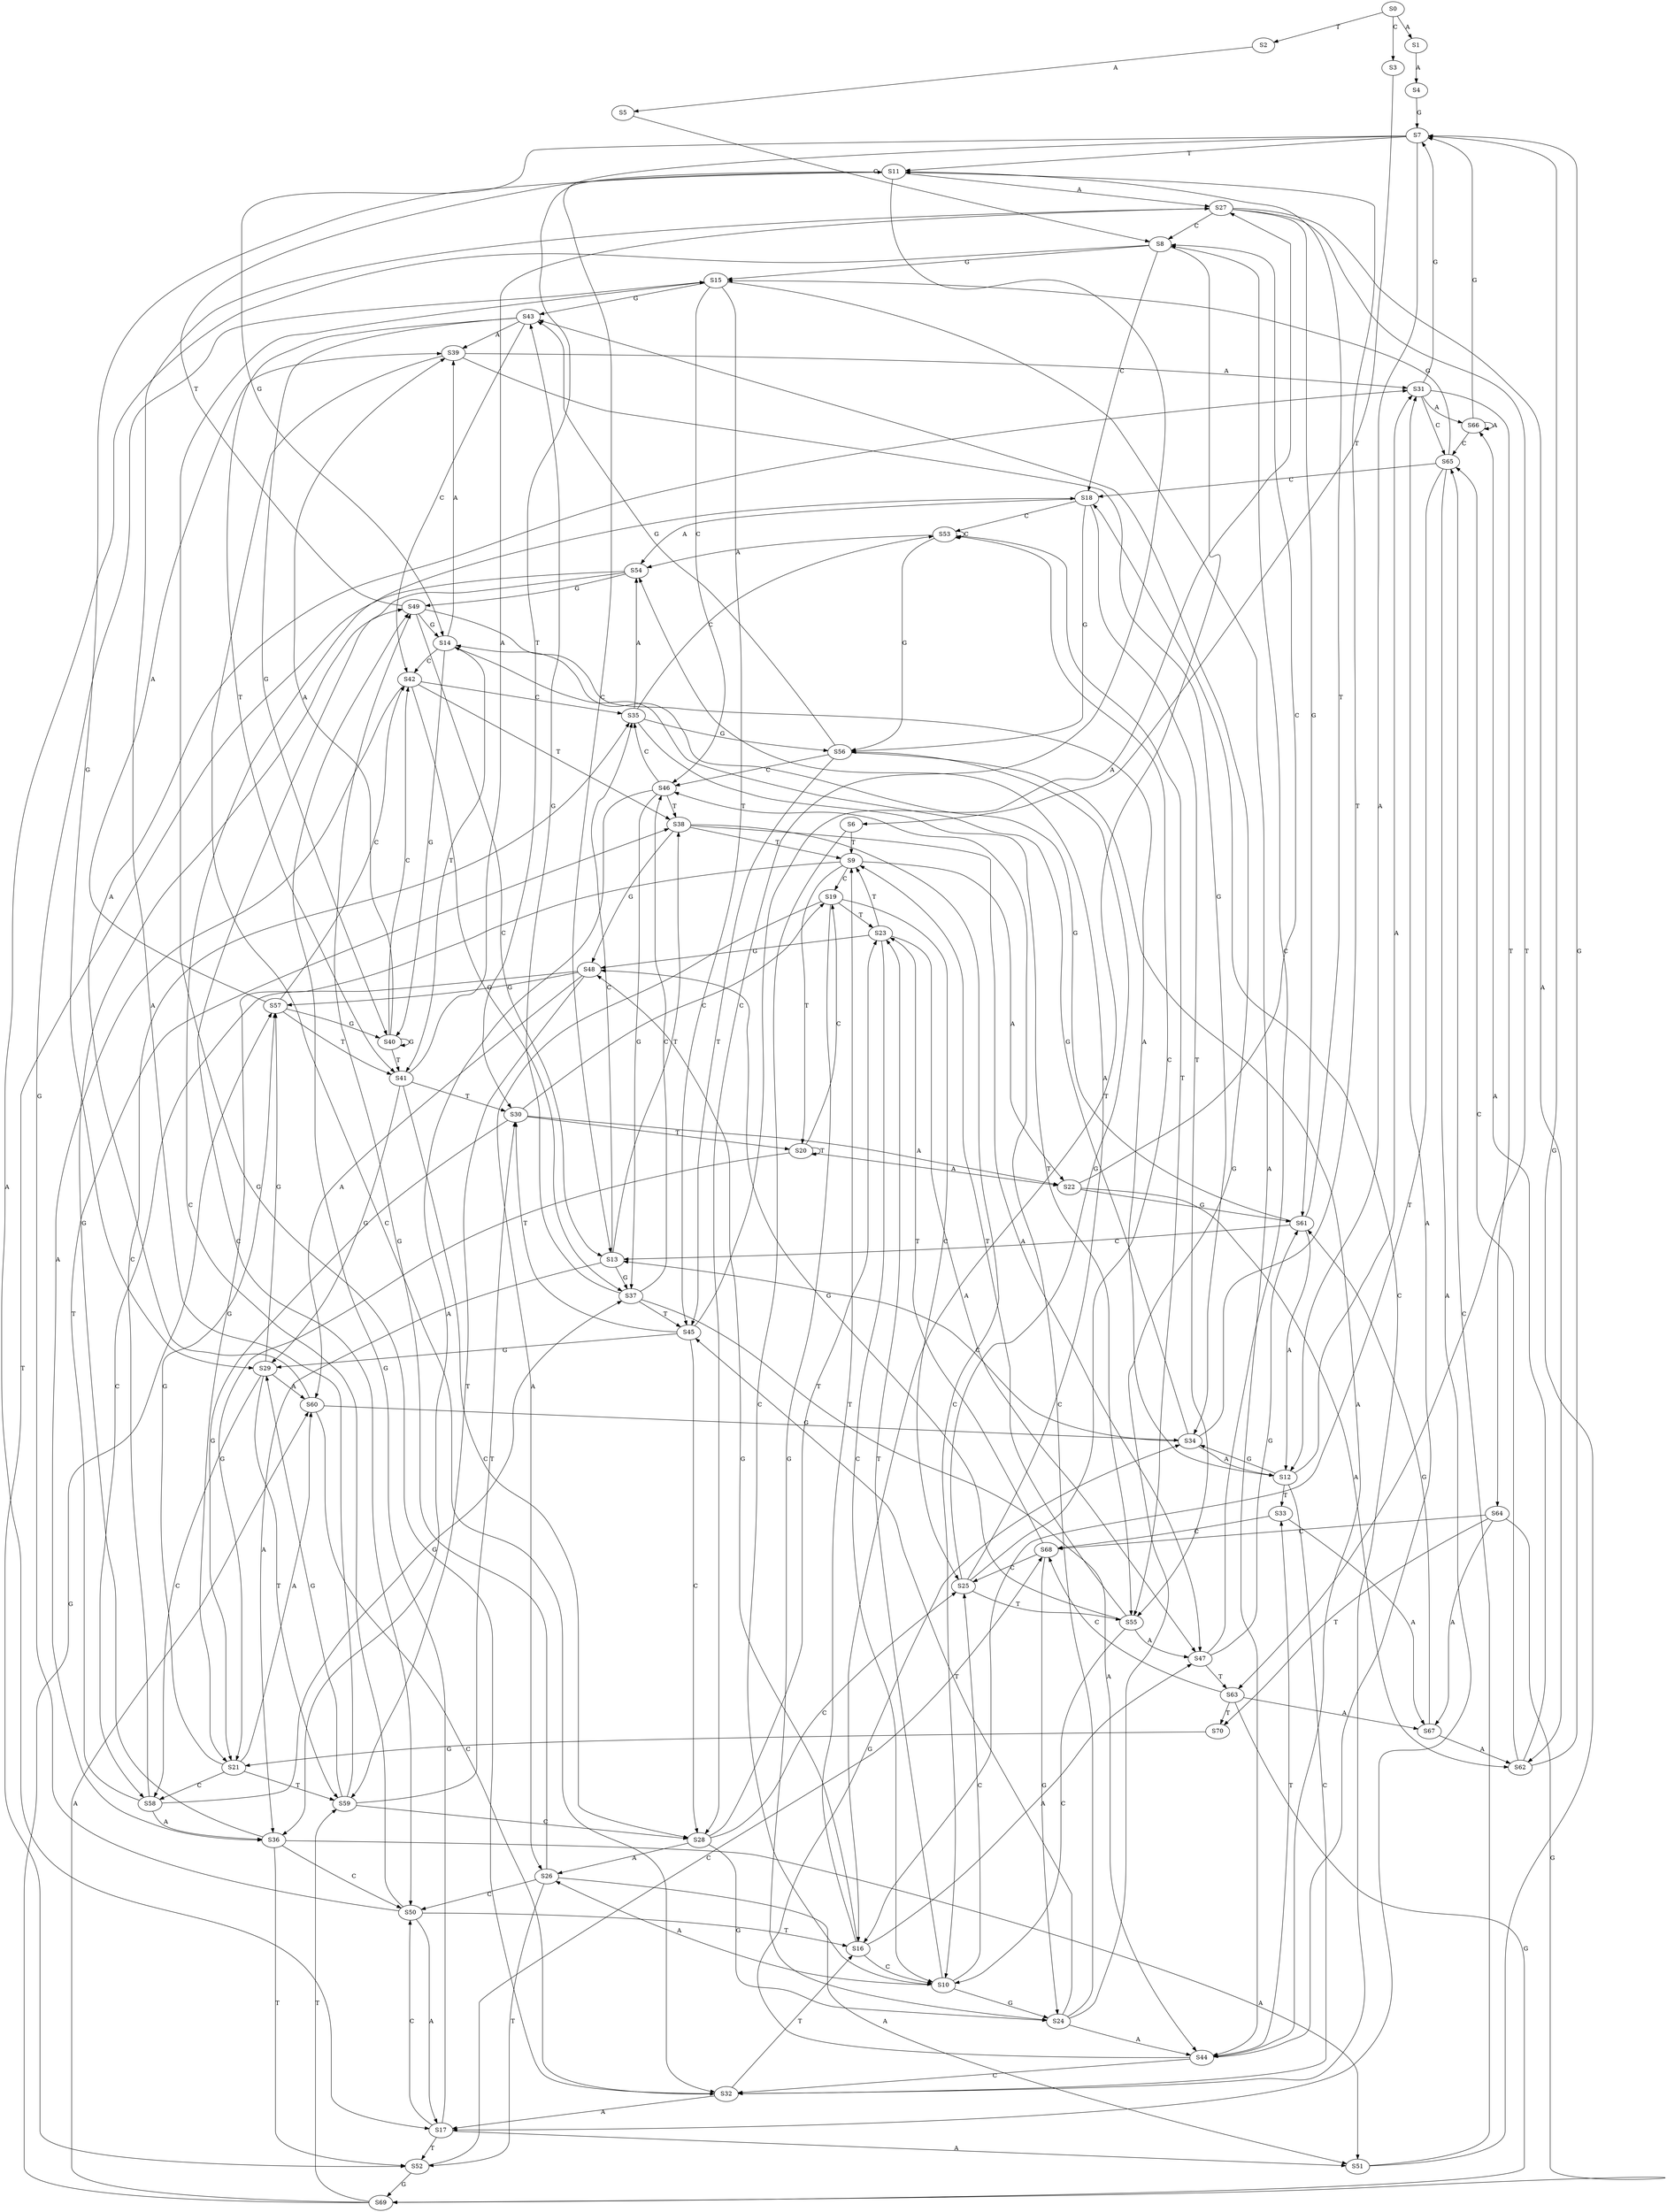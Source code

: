 strict digraph  {
	S0 -> S1 [ label = A ];
	S0 -> S2 [ label = T ];
	S0 -> S3 [ label = C ];
	S1 -> S4 [ label = A ];
	S2 -> S5 [ label = A ];
	S3 -> S6 [ label = T ];
	S4 -> S7 [ label = G ];
	S5 -> S8 [ label = C ];
	S6 -> S9 [ label = T ];
	S6 -> S10 [ label = C ];
	S7 -> S11 [ label = T ];
	S7 -> S12 [ label = A ];
	S7 -> S13 [ label = C ];
	S7 -> S14 [ label = G ];
	S8 -> S15 [ label = G ];
	S8 -> S16 [ label = T ];
	S8 -> S17 [ label = A ];
	S8 -> S18 [ label = C ];
	S9 -> S19 [ label = C ];
	S9 -> S20 [ label = T ];
	S9 -> S21 [ label = G ];
	S9 -> S22 [ label = A ];
	S10 -> S23 [ label = T ];
	S10 -> S24 [ label = G ];
	S10 -> S25 [ label = C ];
	S10 -> S26 [ label = A ];
	S11 -> S27 [ label = A ];
	S11 -> S28 [ label = C ];
	S11 -> S29 [ label = G ];
	S11 -> S30 [ label = T ];
	S12 -> S31 [ label = A ];
	S12 -> S32 [ label = C ];
	S12 -> S33 [ label = T ];
	S12 -> S34 [ label = G ];
	S13 -> S35 [ label = C ];
	S13 -> S36 [ label = A ];
	S13 -> S37 [ label = G ];
	S13 -> S38 [ label = T ];
	S14 -> S39 [ label = A ];
	S14 -> S40 [ label = G ];
	S14 -> S41 [ label = T ];
	S14 -> S42 [ label = C ];
	S15 -> S43 [ label = G ];
	S15 -> S44 [ label = A ];
	S15 -> S45 [ label = T ];
	S15 -> S46 [ label = C ];
	S16 -> S47 [ label = A ];
	S16 -> S10 [ label = C ];
	S16 -> S9 [ label = T ];
	S16 -> S48 [ label = G ];
	S17 -> S49 [ label = G ];
	S17 -> S50 [ label = C ];
	S17 -> S51 [ label = A ];
	S17 -> S52 [ label = T ];
	S18 -> S53 [ label = C ];
	S18 -> S54 [ label = A ];
	S18 -> S55 [ label = T ];
	S18 -> S56 [ label = G ];
	S19 -> S26 [ label = A ];
	S19 -> S25 [ label = C ];
	S19 -> S24 [ label = G ];
	S19 -> S23 [ label = T ];
	S20 -> S21 [ label = G ];
	S20 -> S20 [ label = T ];
	S20 -> S19 [ label = C ];
	S20 -> S22 [ label = A ];
	S21 -> S57 [ label = G ];
	S21 -> S58 [ label = C ];
	S21 -> S59 [ label = T ];
	S21 -> S60 [ label = A ];
	S22 -> S8 [ label = C ];
	S22 -> S61 [ label = G ];
	S22 -> S62 [ label = A ];
	S23 -> S48 [ label = G ];
	S23 -> S10 [ label = C ];
	S23 -> S47 [ label = A ];
	S23 -> S9 [ label = T ];
	S24 -> S43 [ label = G ];
	S24 -> S45 [ label = T ];
	S24 -> S46 [ label = C ];
	S24 -> S44 [ label = A ];
	S25 -> S53 [ label = C ];
	S25 -> S54 [ label = A ];
	S25 -> S55 [ label = T ];
	S25 -> S56 [ label = G ];
	S26 -> S52 [ label = T ];
	S26 -> S50 [ label = C ];
	S26 -> S51 [ label = A ];
	S26 -> S49 [ label = G ];
	S27 -> S63 [ label = T ];
	S27 -> S61 [ label = G ];
	S27 -> S62 [ label = A ];
	S27 -> S8 [ label = C ];
	S28 -> S23 [ label = T ];
	S28 -> S24 [ label = G ];
	S28 -> S26 [ label = A ];
	S28 -> S25 [ label = C ];
	S29 -> S59 [ label = T ];
	S29 -> S57 [ label = G ];
	S29 -> S60 [ label = A ];
	S29 -> S58 [ label = C ];
	S30 -> S19 [ label = C ];
	S30 -> S21 [ label = G ];
	S30 -> S22 [ label = A ];
	S30 -> S20 [ label = T ];
	S31 -> S64 [ label = T ];
	S31 -> S65 [ label = C ];
	S31 -> S66 [ label = A ];
	S31 -> S7 [ label = G ];
	S32 -> S16 [ label = T ];
	S32 -> S15 [ label = G ];
	S32 -> S18 [ label = C ];
	S32 -> S17 [ label = A ];
	S33 -> S67 [ label = A ];
	S33 -> S68 [ label = C ];
	S34 -> S11 [ label = T ];
	S34 -> S14 [ label = G ];
	S34 -> S12 [ label = A ];
	S34 -> S13 [ label = C ];
	S35 -> S56 [ label = G ];
	S35 -> S54 [ label = A ];
	S35 -> S55 [ label = T ];
	S35 -> S53 [ label = C ];
	S36 -> S49 [ label = G ];
	S36 -> S50 [ label = C ];
	S36 -> S51 [ label = A ];
	S36 -> S52 [ label = T ];
	S37 -> S43 [ label = G ];
	S37 -> S44 [ label = A ];
	S37 -> S45 [ label = T ];
	S37 -> S46 [ label = C ];
	S38 -> S47 [ label = A ];
	S38 -> S10 [ label = C ];
	S38 -> S9 [ label = T ];
	S38 -> S48 [ label = G ];
	S39 -> S31 [ label = A ];
	S39 -> S34 [ label = G ];
	S39 -> S32 [ label = C ];
	S40 -> S41 [ label = T ];
	S40 -> S42 [ label = C ];
	S40 -> S40 [ label = G ];
	S40 -> S39 [ label = A ];
	S41 -> S27 [ label = A ];
	S41 -> S28 [ label = C ];
	S41 -> S29 [ label = G ];
	S41 -> S30 [ label = T ];
	S42 -> S38 [ label = T ];
	S42 -> S35 [ label = C ];
	S42 -> S36 [ label = A ];
	S42 -> S37 [ label = G ];
	S43 -> S39 [ label = A ];
	S43 -> S40 [ label = G ];
	S43 -> S42 [ label = C ];
	S43 -> S41 [ label = T ];
	S44 -> S31 [ label = A ];
	S44 -> S32 [ label = C ];
	S44 -> S34 [ label = G ];
	S44 -> S33 [ label = T ];
	S45 -> S28 [ label = C ];
	S45 -> S27 [ label = A ];
	S45 -> S29 [ label = G ];
	S45 -> S30 [ label = T ];
	S46 -> S37 [ label = G ];
	S46 -> S38 [ label = T ];
	S46 -> S35 [ label = C ];
	S46 -> S36 [ label = A ];
	S47 -> S61 [ label = G ];
	S47 -> S63 [ label = T ];
	S47 -> S8 [ label = C ];
	S48 -> S60 [ label = A ];
	S48 -> S58 [ label = C ];
	S48 -> S57 [ label = G ];
	S48 -> S59 [ label = T ];
	S49 -> S14 [ label = G ];
	S49 -> S11 [ label = T ];
	S49 -> S12 [ label = A ];
	S49 -> S13 [ label = C ];
	S50 -> S16 [ label = T ];
	S50 -> S15 [ label = G ];
	S50 -> S17 [ label = A ];
	S50 -> S18 [ label = C ];
	S51 -> S7 [ label = G ];
	S51 -> S65 [ label = C ];
	S52 -> S68 [ label = C ];
	S52 -> S69 [ label = G ];
	S53 -> S56 [ label = G ];
	S53 -> S53 [ label = C ];
	S53 -> S54 [ label = A ];
	S53 -> S55 [ label = T ];
	S54 -> S49 [ label = G ];
	S54 -> S52 [ label = T ];
	S54 -> S50 [ label = C ];
	S55 -> S48 [ label = G ];
	S55 -> S10 [ label = C ];
	S55 -> S9 [ label = T ];
	S55 -> S47 [ label = A ];
	S56 -> S44 [ label = A ];
	S56 -> S43 [ label = G ];
	S56 -> S45 [ label = T ];
	S56 -> S46 [ label = C ];
	S57 -> S40 [ label = G ];
	S57 -> S42 [ label = C ];
	S57 -> S39 [ label = A ];
	S57 -> S41 [ label = T ];
	S58 -> S35 [ label = C ];
	S58 -> S37 [ label = G ];
	S58 -> S38 [ label = T ];
	S58 -> S36 [ label = A ];
	S59 -> S28 [ label = C ];
	S59 -> S30 [ label = T ];
	S59 -> S29 [ label = G ];
	S59 -> S27 [ label = A ];
	S60 -> S34 [ label = G ];
	S60 -> S32 [ label = C ];
	S60 -> S31 [ label = A ];
	S61 -> S11 [ label = T ];
	S61 -> S12 [ label = A ];
	S61 -> S13 [ label = C ];
	S61 -> S14 [ label = G ];
	S62 -> S7 [ label = G ];
	S62 -> S66 [ label = A ];
	S62 -> S65 [ label = C ];
	S63 -> S68 [ label = C ];
	S63 -> S67 [ label = A ];
	S63 -> S70 [ label = T ];
	S63 -> S69 [ label = G ];
	S64 -> S67 [ label = A ];
	S64 -> S68 [ label = C ];
	S64 -> S69 [ label = G ];
	S64 -> S70 [ label = T ];
	S65 -> S17 [ label = A ];
	S65 -> S18 [ label = C ];
	S65 -> S15 [ label = G ];
	S65 -> S16 [ label = T ];
	S66 -> S7 [ label = G ];
	S66 -> S65 [ label = C ];
	S66 -> S66 [ label = A ];
	S67 -> S61 [ label = G ];
	S67 -> S62 [ label = A ];
	S68 -> S25 [ label = C ];
	S68 -> S24 [ label = G ];
	S68 -> S23 [ label = T ];
	S69 -> S57 [ label = G ];
	S69 -> S60 [ label = A ];
	S69 -> S59 [ label = T ];
	S70 -> S21 [ label = G ];
}
